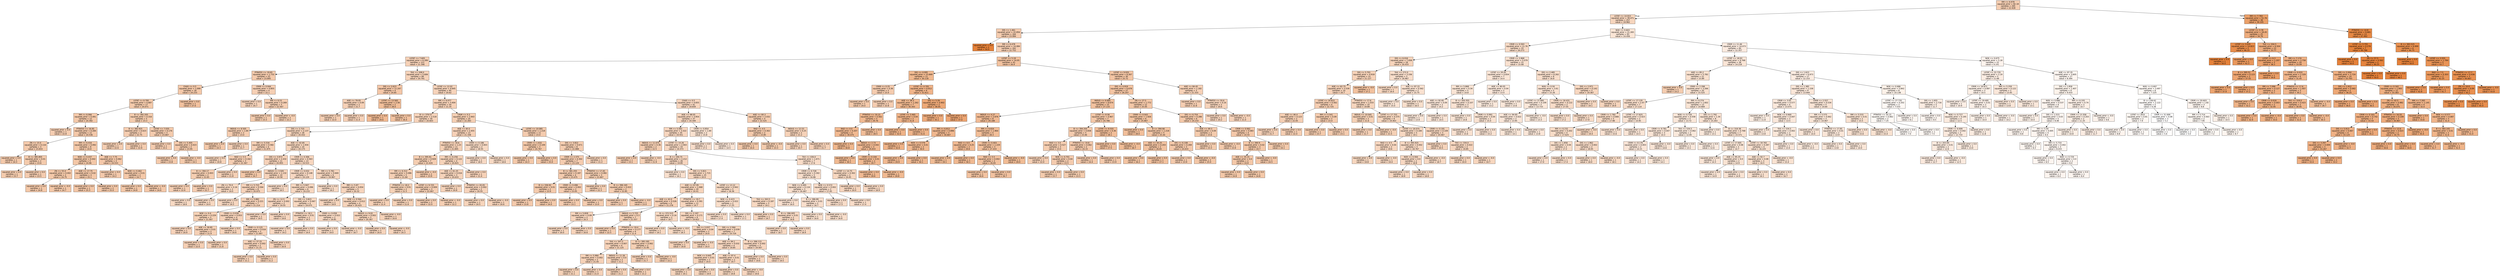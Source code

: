 digraph Tree {
node [shape=box, style="filled", color="black", fontname="helvetica"] ;
edge [fontname="helvetica"] ;
0 [label="RM <= 6.978\nsquared_error = 82.18\nsamples = 295\nvalue = 22.428", fillcolor="#f5ceb2"] ;
1 [label="LSTAT <= 14.915\nsquared_error = 39.471\nsamples = 257\nvalue = 19.962", fillcolor="#f6d5bd"] ;
0 -> 1 [labeldistance=2.5, labelangle=45, headlabel="True"] ;
2 [label="DIS <= 1.461\nsquared_error = 22.856\nsamples = 164\nvalue = 23.084", fillcolor="#f5ccaf"] ;
1 -> 2 ;
3 [label="squared_error = 0.0\nsamples = 2\nvalue = 50.0", fillcolor="#e58139"] ;
2 -> 3 ;
4 [label="RM <= 6.478\nsquared_error = 14.084\nsamples = 162\nvalue = 22.752", fillcolor="#f5cdb1"] ;
2 -> 4 ;
5 [label="LSTAT <= 7.605\nsquared_error = 6.289\nsamples = 121\nvalue = 21.346", fillcolor="#f6d1b7"] ;
4 -> 5 ;
6 [label="PTRATIO <= 19.65\nsquared_error = 1.732\nsamples = 22\nvalue = 23.845", fillcolor="#f4caac"] ;
5 -> 6 ;
7 [label="CHAS <= 0.5\nsquared_error = 1.099\nsamples = 18\nvalue = 24.233", fillcolor="#f4c9aa"] ;
6 -> 7 ;
8 [label="LSTAT <= 6.795\nsquared_error = 0.687\nsamples = 17\nvalue = 24.071", fillcolor="#f4caab"] ;
7 -> 8 ;
9 [label="RM <= 6.066\nsquared_error = 0.491\nsamples = 12\nvalue = 24.392", fillcolor="#f4c9aa"] ;
8 -> 9 ;
10 [label="squared_error = 0.0\nsamples = 1\nvalue = 22.8", fillcolor="#f5cdb1"] ;
9 -> 10 ;
11 [label="PTRATIO <= 16.95\nsquared_error = 0.284\nsamples = 11\nvalue = 24.536", fillcolor="#f4c8a9"] ;
9 -> 11 ;
12 [label="ZN <= 15.0\nsquared_error = 0.116\nsamples = 3\nvalue = 23.833", fillcolor="#f4caac"] ;
11 -> 12 ;
13 [label="squared_error = 0.0\nsamples = 1\nvalue = 24.3", fillcolor="#f4c9aa"] ;
12 -> 13 ;
14 [label="B <= 385.805\nsquared_error = 0.01\nsamples = 2\nvalue = 23.6", fillcolor="#f4cbad"] ;
12 -> 14 ;
15 [label="squared_error = 0.0\nsamples = 1\nvalue = 23.7", fillcolor="#f4cbad"] ;
14 -> 15 ;
16 [label="squared_error = 0.0\nsamples = 1\nvalue = 23.5", fillcolor="#f4cbae"] ;
14 -> 16 ;
17 [label="RM <= 6.416\nsquared_error = 0.092\nsamples = 8\nvalue = 24.8", fillcolor="#f4c8a8"] ;
11 -> 17 ;
18 [label="NOX <= 0.437\nsquared_error = 0.042\nsamples = 5\nvalue = 24.96", fillcolor="#f3c7a7"] ;
17 -> 18 ;
19 [label="ZN <= 55.0\nsquared_error = 0.002\nsamples = 2\nvalue = 24.75", fillcolor="#f4c8a8"] ;
18 -> 19 ;
20 [label="squared_error = 0.0\nsamples = 1\nvalue = 24.8", fillcolor="#f4c8a8"] ;
19 -> 20 ;
21 [label="squared_error = -0.0\nsamples = 1\nvalue = 24.7", fillcolor="#f4c8a8"] ;
19 -> 21 ;
22 [label="AGE <= 17.75\nsquared_error = 0.02\nsamples = 3\nvalue = 25.1", fillcolor="#f3c7a7"] ;
18 -> 22 ;
23 [label="squared_error = 0.0\nsamples = 1\nvalue = 25.3", fillcolor="#f3c6a6"] ;
22 -> 23 ;
24 [label="squared_error = 0.0\nsamples = 2\nvalue = 25.0", fillcolor="#f3c7a7"] ;
22 -> 24 ;
25 [label="AGE <= 7.75\nsquared_error = 0.062\nsamples = 3\nvalue = 24.533", fillcolor="#f4c8a9"] ;
17 -> 25 ;
26 [label="squared_error = 0.0\nsamples = 1\nvalue = 24.2", fillcolor="#f4c9ab"] ;
25 -> 26 ;
27 [label="NOX <= 0.462\nsquared_error = 0.01\nsamples = 2\nvalue = 24.7", fillcolor="#f4c8a8"] ;
25 -> 27 ;
28 [label="squared_error = 0.0\nsamples = 1\nvalue = 24.8", fillcolor="#f4c8a8"] ;
27 -> 28 ;
29 [label="squared_error = -0.0\nsamples = 1\nvalue = 24.6", fillcolor="#f4c8a9"] ;
27 -> 29 ;
30 [label="B <= 392.205\nsquared_error = 0.316\nsamples = 5\nvalue = 23.3", fillcolor="#f4ccae"] ;
8 -> 30 ;
31 [label="B <= 382.925\nsquared_error = 0.023\nsamples = 2\nvalue = 22.75", fillcolor="#f5cdb1"] ;
30 -> 31 ;
32 [label="squared_error = 0.0\nsamples = 1\nvalue = 22.6", fillcolor="#f5ceb2"] ;
31 -> 32 ;
33 [label="squared_error = 0.0\nsamples = 1\nvalue = 22.9", fillcolor="#f5cdb0"] ;
31 -> 33 ;
34 [label="LSTAT <= 7.035\nsquared_error = 0.176\nsamples = 3\nvalue = 23.667", fillcolor="#f4cbad"] ;
30 -> 34 ;
35 [label="squared_error = 0.0\nsamples = 1\nvalue = 23.1", fillcolor="#f5ccaf"] ;
34 -> 35 ;
36 [label="DIS <= 5.405\nsquared_error = 0.023\nsamples = 2\nvalue = 23.95", fillcolor="#f4caac"] ;
34 -> 36 ;
37 [label="squared_error = 0.0\nsamples = 1\nvalue = 23.8", fillcolor="#f4caac"] ;
36 -> 37 ;
38 [label="squared_error = -0.0\nsamples = 1\nvalue = 24.1", fillcolor="#f4caab"] ;
36 -> 38 ;
39 [label="squared_error = 0.0\nsamples = 1\nvalue = 27.0", fillcolor="#f2c19e"] ;
7 -> 39 ;
40 [label="CRIM <= 0.044\nsquared_error = 0.855\nsamples = 4\nvalue = 22.1", fillcolor="#f5cfb4"] ;
6 -> 40 ;
41 [label="squared_error = 0.0\nsamples = 1\nvalue = 20.7", fillcolor="#f6d3ba"] ;
40 -> 41 ;
42 [label="RM <= 6.23\nsquared_error = 0.269\nsamples = 3\nvalue = 22.567", fillcolor="#f5ceb2"] ;
40 -> 42 ;
43 [label="squared_error = 0.0\nsamples = 1\nvalue = 23.3", fillcolor="#f4ccae"] ;
42 -> 43 ;
44 [label="squared_error = -0.0\nsamples = 2\nvalue = 22.2", fillcolor="#f5cfb3"] ;
42 -> 44 ;
45 [label="TAX <= 208.0\nsquared_error = 5.606\nsamples = 99\nvalue = 20.791", fillcolor="#f6d3ba"] ;
5 -> 45 ;
46 [label="DIS <= 2.623\nsquared_error = 11.247\nsamples = 4\nvalue = 24.85", fillcolor="#f4c7a8"] ;
45 -> 46 ;
47 [label="AGE <= 79.05\nsquared_error = 0.09\nsamples = 2\nvalue = 21.7", fillcolor="#f5d0b6"] ;
46 -> 47 ;
48 [label="squared_error = 0.0\nsamples = 1\nvalue = 22.0", fillcolor="#f5cfb4"] ;
47 -> 48 ;
49 [label="squared_error = 0.0\nsamples = 1\nvalue = 21.4", fillcolor="#f6d1b7"] ;
47 -> 49 ;
50 [label="LSTAT <= 13.565\nsquared_error = 2.56\nsamples = 2\nvalue = 28.0", fillcolor="#f2bf9a"] ;
46 -> 50 ;
51 [label="squared_error = 0.0\nsamples = 1\nvalue = 29.6", fillcolor="#f1ba93"] ;
50 -> 51 ;
52 [label="squared_error = 0.0\nsamples = 1\nvalue = 26.4", fillcolor="#f3c3a1"] ;
50 -> 52 ;
53 [label="LSTAT <= 12.02\nsquared_error = 4.645\nsamples = 95\nvalue = 20.62", fillcolor="#f6d3ba"] ;
45 -> 53 ;
54 [label="RM <= 6.077\nsquared_error = 3.404\nsamples = 54\nvalue = 21.35", fillcolor="#f6d1b7"] ;
53 -> 54 ;
55 [label="B <= 379.57\nsquared_error = 2.518\nsamples = 30\nvalue = 20.603", fillcolor="#f6d3ba"] ;
54 -> 55 ;
56 [label="INDUS <= 8.505\nsquared_error = 1.69\nsamples = 2\nvalue = 23.0", fillcolor="#f5cdb0"] ;
55 -> 56 ;
57 [label="squared_error = 0.0\nsamples = 1\nvalue = 24.3", fillcolor="#f4c9aa"] ;
56 -> 57 ;
58 [label="squared_error = 0.0\nsamples = 1\nvalue = 21.7", fillcolor="#f5d0b6"] ;
56 -> 58 ;
59 [label="DIS <= 2.725\nsquared_error = 2.137\nsamples = 28\nvalue = 20.432", fillcolor="#f6d4bb"] ;
55 -> 59 ;
60 [label="RM <= 5.534\nsquared_error = 0.582\nsamples = 4\nvalue = 21.975", fillcolor="#f5cfb4"] ;
59 -> 60 ;
61 [label="squared_error = 0.0\nsamples = 1\nvalue = 20.8", fillcolor="#f6d3b9"] ;
60 -> 61 ;
62 [label="RAD <= 5.5\nsquared_error = 0.162\nsamples = 3\nvalue = 22.367", fillcolor="#f5ceb3"] ;
60 -> 62 ;
63 [label="B <= 394.17\nsquared_error = 0.003\nsamples = 2\nvalue = 22.65", fillcolor="#f5ceb1"] ;
62 -> 63 ;
64 [label="squared_error = 0.0\nsamples = 1\nvalue = 22.6", fillcolor="#f5ceb2"] ;
63 -> 64 ;
65 [label="squared_error = 0.0\nsamples = 1\nvalue = 22.7", fillcolor="#f5cdb1"] ;
63 -> 65 ;
66 [label="squared_error = 0.0\nsamples = 1\nvalue = 21.8", fillcolor="#f5d0b5"] ;
62 -> 66 ;
67 [label="AGE <= 42.85\nsquared_error = 1.934\nsamples = 24\nvalue = 20.175", fillcolor="#f6d5bc"] ;
59 -> 67 ;
68 [label="DIS <= 3.973\nsquared_error = 2.432\nsamples = 11\nvalue = 20.955", fillcolor="#f6d2b9"] ;
67 -> 68 ;
69 [label="squared_error = 0.0\nsamples = 1\nvalue = 24.7", fillcolor="#f4c8a8"] ;
68 -> 69 ;
70 [label="INDUS <= 3.505\nsquared_error = 1.132\nsamples = 10\nvalue = 20.58", fillcolor="#f6d3ba"] ;
68 -> 70 ;
71 [label="ZN <= 70.0\nsquared_error = 0.16\nsamples = 2\nvalue = 19.0", fillcolor="#f7d8c1"] ;
70 -> 71 ;
72 [label="squared_error = 0.0\nsamples = 1\nvalue = 18.6", fillcolor="#f7d9c3"] ;
71 -> 72 ;
73 [label="squared_error = 0.0\nsamples = 1\nvalue = 19.4", fillcolor="#f7d7c0"] ;
71 -> 73 ;
74 [label="RM <= 5.722\nsquared_error = 0.594\nsamples = 8\nvalue = 20.975", fillcolor="#f6d2b9"] ;
70 -> 74 ;
75 [label="squared_error = 0.0\nsamples = 1\nvalue = 19.3", fillcolor="#f7d7c0"] ;
74 -> 75 ;
76 [label="RM <= 5.882\nsquared_error = 0.221\nsamples = 7\nvalue = 21.214", fillcolor="#f6d2b8"] ;
74 -> 76 ;
77 [label="NOX <= 0.4\nsquared_error = 0.229\nsamples = 3\nvalue = 21.567", fillcolor="#f5d1b6"] ;
76 -> 77 ;
78 [label="squared_error = 0.0\nsamples = 1\nvalue = 20.9", fillcolor="#f6d2b9"] ;
77 -> 78 ;
79 [label="AGE <= 30.85\nsquared_error = 0.01\nsamples = 2\nvalue = 21.9", fillcolor="#f5d0b5"] ;
77 -> 79 ;
80 [label="squared_error = 0.0\nsamples = 1\nvalue = 22.0", fillcolor="#f5cfb4"] ;
79 -> 80 ;
81 [label="squared_error = 0.0\nsamples = 1\nvalue = 21.8", fillcolor="#f5d0b5"] ;
79 -> 81 ;
82 [label="CRIM <= 0.036\nsquared_error = 0.053\nsamples = 4\nvalue = 20.95", fillcolor="#f6d2b9"] ;
76 -> 82 ;
83 [label="squared_error = 0.0\nsamples = 1\nvalue = 20.6", fillcolor="#f6d3ba"] ;
82 -> 83 ;
84 [label="CRIM <= 0.125\nsquared_error = 0.016\nsamples = 3\nvalue = 21.067", fillcolor="#f6d2b8"] ;
82 -> 84 ;
85 [label="AGE <= 37.25\nsquared_error = 0.002\nsamples = 2\nvalue = 21.15", fillcolor="#f6d2b8"] ;
84 -> 85 ;
86 [label="squared_error = 0.0\nsamples = 1\nvalue = 21.1", fillcolor="#f6d2b8"] ;
85 -> 86 ;
87 [label="squared_error = 0.0\nsamples = 1\nvalue = 21.2", fillcolor="#f6d2b8"] ;
85 -> 87 ;
88 [label="squared_error = 0.0\nsamples = 1\nvalue = 20.9", fillcolor="#f6d2b9"] ;
84 -> 88 ;
89 [label="CRIM <= 0.306\nsquared_error = 0.563\nsamples = 13\nvalue = 19.515", fillcolor="#f7d6bf"] ;
67 -> 89 ;
90 [label="CRIM <= 0.032\nsquared_error = 0.148\nsamples = 7\nvalue = 19.129", fillcolor="#f7d7c1"] ;
89 -> 90 ;
91 [label="squared_error = 0.0\nsamples = 1\nvalue = 18.5", fillcolor="#f7d9c4"] ;
90 -> 91 ;
92 [label="RM <= 5.947\nsquared_error = 0.096\nsamples = 6\nvalue = 19.233", fillcolor="#f7d7c0"] ;
90 -> 92 ;
93 [label="ZN <= 12.5\nsquared_error = 0.002\nsamples = 2\nvalue = 19.55", fillcolor="#f7d6bf"] ;
92 -> 93 ;
94 [label="squared_error = 0.0\nsamples = 1\nvalue = 19.5", fillcolor="#f7d6bf"] ;
93 -> 94 ;
95 [label="squared_error = 0.0\nsamples = 1\nvalue = 19.6", fillcolor="#f7d6bf"] ;
93 -> 95 ;
96 [label="DIS <= 3.823\nsquared_error = 0.067\nsamples = 4\nvalue = 19.075", fillcolor="#f7d8c1"] ;
92 -> 96 ;
97 [label="PTRATIO <= 18.1\nsquared_error = 0.01\nsamples = 2\nvalue = 19.3", fillcolor="#f7d7c0"] ;
96 -> 97 ;
98 [label="squared_error = 0.0\nsamples = 1\nvalue = 19.2", fillcolor="#f7d7c1"] ;
97 -> 98 ;
99 [label="squared_error = 0.0\nsamples = 1\nvalue = 19.4", fillcolor="#f7d7c0"] ;
97 -> 99 ;
100 [label="CRIM <= 0.058\nsquared_error = 0.022\nsamples = 2\nvalue = 18.85", fillcolor="#f7d8c2"] ;
96 -> 100 ;
101 [label="squared_error = 0.0\nsamples = 1\nvalue = 19.0", fillcolor="#f7d8c1"] ;
100 -> 101 ;
102 [label="squared_error = -0.0\nsamples = 1\nvalue = 18.7", fillcolor="#f7d9c3"] ;
100 -> 102 ;
103 [label="RM <= 5.781\nsquared_error = 0.669\nsamples = 6\nvalue = 19.967", fillcolor="#f6d5bd"] ;
89 -> 103 ;
104 [label="squared_error = 0.0\nsamples = 1\nvalue = 18.2", fillcolor="#f7dac5"] ;
103 -> 104 ;
105 [label="RM <= 5.87\nsquared_error = 0.054\nsamples = 5\nvalue = 20.32", fillcolor="#f6d4bc"] ;
103 -> 105 ;
106 [label="squared_error = 0.0\nsamples = 1\nvalue = 19.9", fillcolor="#f6d5bd"] ;
105 -> 106 ;
107 [label="NOX <= 0.564\nsquared_error = 0.012\nsamples = 4\nvalue = 20.425", fillcolor="#f6d4bb"] ;
105 -> 107 ;
108 [label="INDUS <= 9.02\nsquared_error = 0.002\nsamples = 3\nvalue = 20.367", fillcolor="#f6d4bb"] ;
107 -> 108 ;
109 [label="squared_error = 0.0\nsamples = 2\nvalue = 20.4", fillcolor="#f6d4bb"] ;
108 -> 109 ;
110 [label="squared_error = -0.0\nsamples = 1\nvalue = 20.3", fillcolor="#f6d4bc"] ;
108 -> 110 ;
111 [label="squared_error = -0.0\nsamples = 1\nvalue = 20.6", fillcolor="#f6d3ba"] ;
107 -> 111 ;
112 [label="CRIM <= 0.3\nsquared_error = 2.943\nsamples = 24\nvalue = 22.283", fillcolor="#f5cfb3"] ;
54 -> 112 ;
113 [label="AGE <= 83.5\nsquared_error = 2.455\nsamples = 13\nvalue = 21.338", fillcolor="#f6d1b7"] ;
112 -> 113 ;
114 [label="PTRATIO <= 18.6\nsquared_error = 1.23\nsamples = 11\nvalue = 21.845", fillcolor="#f5d0b5"] ;
113 -> 114 ;
115 [label="B <= 395.81\nsquared_error = 0.928\nsamples = 7\nvalue = 22.429", fillcolor="#f5ceb2"] ;
114 -> 115 ;
116 [label="RM <= 6.312\nsquared_error = 0.086\nsamples = 5\nvalue = 21.84", fillcolor="#f5d0b5"] ;
115 -> 116 ;
117 [label="PTRATIO <= 18.2\nsquared_error = 0.01\nsamples = 2\nvalue = 21.5", fillcolor="#f5d1b6"] ;
116 -> 117 ;
118 [label="squared_error = 0.0\nsamples = 1\nvalue = 21.4", fillcolor="#f6d1b7"] ;
117 -> 118 ;
119 [label="squared_error = 0.0\nsamples = 1\nvalue = 21.6", fillcolor="#f5d1b6"] ;
117 -> 119 ;
120 [label="LSTAT <= 9.725\nsquared_error = 0.009\nsamples = 3\nvalue = 22.067", fillcolor="#f5cfb4"] ;
116 -> 120 ;
121 [label="squared_error = 0.0\nsamples = 2\nvalue = 22.0", fillcolor="#f5cfb4"] ;
120 -> 121 ;
122 [label="squared_error = -0.0\nsamples = 1\nvalue = 22.2", fillcolor="#f5cfb3"] ;
120 -> 122 ;
123 [label="squared_error = -0.0\nsamples = 2\nvalue = 23.9", fillcolor="#f4caac"] ;
115 -> 123 ;
124 [label="RM <= 6.256\nsquared_error = 0.122\nsamples = 4\nvalue = 20.825", fillcolor="#f6d3b9"] ;
114 -> 124 ;
125 [label="AGE <= 61.25\nsquared_error = 0.016\nsamples = 3\nvalue = 20.633", fillcolor="#f6d3ba"] ;
124 -> 125 ;
126 [label="squared_error = 0.0\nsamples = 1\nvalue = 20.8", fillcolor="#f6d3b9"] ;
125 -> 126 ;
127 [label="PTRATIO <= 20.05\nsquared_error = 0.002\nsamples = 2\nvalue = 20.55", fillcolor="#f6d3bb"] ;
125 -> 127 ;
128 [label="squared_error = 0.0\nsamples = 1\nvalue = 20.5", fillcolor="#f6d4bb"] ;
127 -> 128 ;
129 [label="squared_error = -0.0\nsamples = 1\nvalue = 20.6", fillcolor="#f6d3ba"] ;
127 -> 129 ;
130 [label="squared_error = 0.0\nsamples = 1\nvalue = 21.4", fillcolor="#f6d1b7"] ;
124 -> 130 ;
131 [label="CRIM <= 0.186\nsquared_error = 0.003\nsamples = 2\nvalue = 18.55", fillcolor="#f7d9c3"] ;
113 -> 131 ;
132 [label="squared_error = 0.0\nsamples = 1\nvalue = 18.5", fillcolor="#f7d9c4"] ;
131 -> 132 ;
133 [label="squared_error = 0.0\nsamples = 1\nvalue = 18.6", fillcolor="#f7d9c3"] ;
131 -> 133 ;
134 [label="LSTAT <= 10.085\nsquared_error = 1.218\nsamples = 11\nvalue = 23.4", fillcolor="#f4cbae"] ;
112 -> 134 ;
135 [label="CRIM <= 1.632\nsquared_error = 0.109\nsamples = 3\nvalue = 24.767", fillcolor="#f4c8a8"] ;
134 -> 135 ;
136 [label="squared_error = 0.0\nsamples = 1\nvalue = 24.3", fillcolor="#f4c9aa"] ;
135 -> 136 ;
137 [label="squared_error = 0.0\nsamples = 2\nvalue = 25.0", fillcolor="#f3c7a7"] ;
135 -> 137 ;
138 [label="DIS <= 3.822\nsquared_error = 0.671\nsamples = 8\nvalue = 22.888", fillcolor="#f5cdb0"] ;
134 -> 138 ;
139 [label="CRIM <= 2.375\nsquared_error = 0.302\nsamples = 7\nvalue = 23.129", fillcolor="#f5ccaf"] ;
138 -> 139 ;
140 [label="B <= 381.255\nsquared_error = 0.187\nsamples = 4\nvalue = 23.475", fillcolor="#f4cbae"] ;
139 -> 140 ;
141 [label="B <= 336.92\nsquared_error = 0.01\nsamples = 2\nvalue = 23.9", fillcolor="#f4caac"] ;
140 -> 141 ;
142 [label="squared_error = 0.0\nsamples = 1\nvalue = 23.8", fillcolor="#f4caac"] ;
141 -> 142 ;
143 [label="squared_error = 0.0\nsamples = 1\nvalue = 24.0", fillcolor="#f4caab"] ;
141 -> 143 ;
144 [label="CRIM <= 0.496\nsquared_error = 0.002\nsamples = 2\nvalue = 23.05", fillcolor="#f5ccb0"] ;
140 -> 144 ;
145 [label="squared_error = 0.0\nsamples = 1\nvalue = 23.1", fillcolor="#f5ccaf"] ;
144 -> 145 ;
146 [label="squared_error = 0.0\nsamples = 1\nvalue = 23.0", fillcolor="#f5cdb0"] ;
144 -> 146 ;
147 [label="PTRATIO <= 17.45\nsquared_error = 0.082\nsamples = 3\nvalue = 22.667", fillcolor="#f5ceb1"] ;
139 -> 147 ;
148 [label="squared_error = 0.0\nsamples = 1\nvalue = 22.3", fillcolor="#f5cfb3"] ;
147 -> 148 ;
149 [label="B <= 396.165\nsquared_error = 0.022\nsamples = 2\nvalue = 22.85", fillcolor="#f5cdb0"] ;
147 -> 149 ;
150 [label="squared_error = 0.0\nsamples = 1\nvalue = 22.7", fillcolor="#f5cdb1"] ;
149 -> 150 ;
151 [label="squared_error = -0.0\nsamples = 1\nvalue = 23.0", fillcolor="#f5cdb0"] ;
149 -> 151 ;
152 [label="squared_error = 0.0\nsamples = 1\nvalue = 21.2", fillcolor="#f6d2b8"] ;
138 -> 152 ;
153 [label="CHAS <= 0.5\nsquared_error = 4.655\nsamples = 41\nvalue = 19.659", fillcolor="#f7d6bf"] ;
53 -> 153 ;
154 [label="AGE <= 98.05\nsquared_error = 3.954\nsamples = 37\nvalue = 19.349", fillcolor="#f7d7c0"] ;
153 -> 154 ;
155 [label="RM <= 5.583\nsquared_error = 3.322\nsamples = 35\nvalue = 19.551", fillcolor="#f7d6bf"] ;
154 -> 155 ;
156 [label="INDUS <= 11.075\nsquared_error = 0.36\nsamples = 2\nvalue = 22.5", fillcolor="#f5ceb2"] ;
155 -> 156 ;
157 [label="squared_error = 0.0\nsamples = 1\nvalue = 23.1", fillcolor="#f5ccaf"] ;
156 -> 157 ;
158 [label="squared_error = -0.0\nsamples = 1\nvalue = 21.9", fillcolor="#f5d0b5"] ;
156 -> 158 ;
159 [label="LSTAT <= 14.26\nsquared_error = 2.943\nsamples = 33\nvalue = 19.373", fillcolor="#f7d7c0"] ;
155 -> 159 ;
160 [label="B <= 194.75\nsquared_error = 2.212\nsamples = 26\nvalue = 19.85", fillcolor="#f6d5be"] ;
159 -> 160 ;
161 [label="squared_error = 0.0\nsamples = 1\nvalue = 16.1", fillcolor="#f9e0ce"] ;
160 -> 161 ;
162 [label="DIS <= 5.821\nsquared_error = 1.715\nsamples = 25\nvalue = 20.0", fillcolor="#f6d5bd"] ;
160 -> 162 ;
163 [label="AGE <= 67.95\nsquared_error = 1.068\nsamples = 20\nvalue = 20.41", fillcolor="#f6d4bb"] ;
162 -> 163 ;
164 [label="AGE <= 42.0\nsquared_error = 0.526\nsamples = 9\nvalue = 21.278", fillcolor="#f6d1b7"] ;
163 -> 164 ;
165 [label="RM <= 5.828\nsquared_error = 0.09\nsamples = 2\nvalue = 20.3", fillcolor="#f6d4bc"] ;
164 -> 165 ;
166 [label="squared_error = 0.0\nsamples = 1\nvalue = 20.0", fillcolor="#f6d5bd"] ;
165 -> 166 ;
167 [label="squared_error = 0.0\nsamples = 1\nvalue = 20.6", fillcolor="#f6d3ba"] ;
165 -> 167 ;
168 [label="INDUS <= 5.725\nsquared_error = 0.3\nsamples = 7\nvalue = 21.557", fillcolor="#f5d1b6"] ;
164 -> 168 ;
169 [label="squared_error = 0.0\nsamples = 1\nvalue = 22.5", fillcolor="#f5ceb2"] ;
168 -> 169 ;
170 [label="PTRATIO <= 19.4\nsquared_error = 0.177\nsamples = 6\nvalue = 21.4", fillcolor="#f6d1b7"] ;
168 -> 170 ;
171 [label="TAX <= 347.5\nsquared_error = 0.007\nsamples = 4\nvalue = 21.125", fillcolor="#f6d2b8"] ;
170 -> 171 ;
172 [label="RM <= 5.984\nsquared_error = 0.002\nsamples = 2\nvalue = 21.05", fillcolor="#f6d2b8"] ;
171 -> 172 ;
173 [label="squared_error = 0.0\nsamples = 1\nvalue = 21.1", fillcolor="#f6d2b8"] ;
172 -> 173 ;
174 [label="squared_error = 0.0\nsamples = 1\nvalue = 21.0", fillcolor="#f6d2b9"] ;
172 -> 174 ;
175 [label="INDUS <= 11.26\nsquared_error = 0.0\nsamples = 2\nvalue = 21.2", fillcolor="#f6d2b8"] ;
171 -> 175 ;
176 [label="squared_error = 0.0\nsamples = 1\nvalue = 21.2", fillcolor="#f6d2b8"] ;
175 -> 176 ;
177 [label="squared_error = 0.0\nsamples = 1\nvalue = 21.2", fillcolor="#f6d2b8"] ;
175 -> 177 ;
178 [label="B <= 395.195\nsquared_error = 0.062\nsamples = 2\nvalue = 21.95", fillcolor="#f5d0b4"] ;
170 -> 178 ;
179 [label="squared_error = 0.0\nsamples = 1\nvalue = 21.7", fillcolor="#f5d0b6"] ;
178 -> 179 ;
180 [label="squared_error = -0.0\nsamples = 1\nvalue = 22.2", fillcolor="#f5cfb3"] ;
178 -> 180 ;
181 [label="PTRATIO <= 19.7\nsquared_error = 0.391\nsamples = 11\nvalue = 19.7", fillcolor="#f7d6be"] ;
163 -> 181 ;
182 [label="B <= 372.515\nsquared_error = 0.16\nsamples = 2\nvalue = 18.7", fillcolor="#f7d9c3"] ;
181 -> 182 ;
183 [label="squared_error = 0.0\nsamples = 1\nvalue = 19.1", fillcolor="#f7d8c1"] ;
182 -> 183 ;
184 [label="squared_error = -0.0\nsamples = 1\nvalue = 18.3", fillcolor="#f7dac4"] ;
182 -> 184 ;
185 [label="DIS <= 2.197\nsquared_error = 0.171\nsamples = 9\nvalue = 19.922", fillcolor="#f6d5bd"] ;
181 -> 185 ;
186 [label="DIS <= 2.037\nsquared_error = 0.04\nsamples = 2\nvalue = 20.6", fillcolor="#f6d3ba"] ;
185 -> 186 ;
187 [label="squared_error = 0.0\nsamples = 1\nvalue = 20.8", fillcolor="#f6d3b9"] ;
186 -> 187 ;
188 [label="squared_error = -0.0\nsamples = 1\nvalue = 20.4", fillcolor="#f6d4bb"] ;
186 -> 188 ;
189 [label="DIS <= 2.584\nsquared_error = 0.039\nsamples = 7\nvalue = 19.729", fillcolor="#f6d6be"] ;
185 -> 189 ;
190 [label="AGE <= 94.1\nsquared_error = 0.032\nsamples = 4\nvalue = 19.85", fillcolor="#f6d5be"] ;
189 -> 190 ;
191 [label="NOX <= 0.645\nsquared_error = 0.01\nsamples = 2\nvalue = 20.0", fillcolor="#f6d5bd"] ;
190 -> 191 ;
192 [label="squared_error = 0.0\nsamples = 1\nvalue = 20.1", fillcolor="#f6d5bd"] ;
191 -> 192 ;
193 [label="squared_error = 0.0\nsamples = 1\nvalue = 19.9", fillcolor="#f6d5bd"] ;
191 -> 193 ;
194 [label="AGE <= 97.4\nsquared_error = 0.01\nsamples = 2\nvalue = 19.7", fillcolor="#f7d6be"] ;
190 -> 194 ;
195 [label="squared_error = 0.0\nsamples = 1\nvalue = 19.8", fillcolor="#f6d6be"] ;
194 -> 195 ;
196 [label="squared_error = -0.0\nsamples = 1\nvalue = 19.6", fillcolor="#f7d6bf"] ;
194 -> 196 ;
197 [label="B <= 396.115\nsquared_error = 0.002\nsamples = 3\nvalue = 19.567", fillcolor="#f7d6bf"] ;
189 -> 197 ;
198 [label="squared_error = 0.0\nsamples = 2\nvalue = 19.6", fillcolor="#f7d6bf"] ;
197 -> 198 ;
199 [label="squared_error = 0.0\nsamples = 1\nvalue = 19.5", fillcolor="#f7d6bf"] ;
197 -> 199 ;
200 [label="LSTAT <= 13.12\nsquared_error = 0.942\nsamples = 5\nvalue = 18.36", fillcolor="#f7dac4"] ;
162 -> 200 ;
201 [label="NOX <= 0.423\nsquared_error = 0.022\nsamples = 2\nvalue = 17.25", fillcolor="#f8ddc9"] ;
200 -> 201 ;
202 [label="squared_error = 0.0\nsamples = 1\nvalue = 17.4", fillcolor="#f8dcc8"] ;
201 -> 202 ;
203 [label="squared_error = 0.0\nsamples = 1\nvalue = 17.1", fillcolor="#f8ddca"] ;
201 -> 203 ;
204 [label="TAX <= 263.5\nsquared_error = 0.187\nsamples = 3\nvalue = 19.1", fillcolor="#f7d8c1"] ;
200 -> 204 ;
205 [label="squared_error = 0.0\nsamples = 1\nvalue = 19.7", fillcolor="#f7d6be"] ;
204 -> 205 ;
206 [label="B <= 396.005\nsquared_error = 0.01\nsamples = 2\nvalue = 18.8", fillcolor="#f7d8c2"] ;
204 -> 206 ;
207 [label="squared_error = 0.0\nsamples = 1\nvalue = 18.7", fillcolor="#f7d9c3"] ;
206 -> 207 ;
208 [label="squared_error = 0.0\nsamples = 1\nvalue = 18.9", fillcolor="#f7d8c2"] ;
206 -> 208 ;
209 [label="TAX <= 436.0\nsquared_error = 1.671\nsamples = 7\nvalue = 17.6", fillcolor="#f8dcc8"] ;
159 -> 209 ;
210 [label="CRIM <= 0.728\nsquared_error = 0.302\nsamples = 5\nvalue = 16.86", fillcolor="#f8decb"] ;
209 -> 210 ;
211 [label="NOX <= 0.495\nsquared_error = 0.116\nsamples = 3\nvalue = 16.467", fillcolor="#f8dfcd"] ;
210 -> 211 ;
212 [label="squared_error = 0.0\nsamples = 1\nvalue = 16.0", fillcolor="#f9e0cf"] ;
211 -> 212 ;
213 [label="B <= 386.89\nsquared_error = 0.01\nsamples = 2\nvalue = 16.7", fillcolor="#f8decc"] ;
211 -> 213 ;
214 [label="squared_error = 0.0\nsamples = 1\nvalue = 16.6", fillcolor="#f8dfcc"] ;
213 -> 214 ;
215 [label="squared_error = -0.0\nsamples = 1\nvalue = 16.8", fillcolor="#f8decb"] ;
213 -> 215 ;
216 [label="NOX <= 0.572\nsquared_error = 0.002\nsamples = 2\nvalue = 17.45", fillcolor="#f8dcc8"] ;
210 -> 216 ;
217 [label="squared_error = 0.0\nsamples = 1\nvalue = 17.5", fillcolor="#f8dcc8"] ;
216 -> 217 ;
218 [label="squared_error = 0.0\nsamples = 1\nvalue = 17.4", fillcolor="#f8dcc8"] ;
216 -> 218 ;
219 [label="LSTAT <= 14.75\nsquared_error = 0.302\nsamples = 2\nvalue = 19.45", fillcolor="#f7d7bf"] ;
209 -> 219 ;
220 [label="squared_error = 0.0\nsamples = 1\nvalue = 20.0", fillcolor="#f6d5bd"] ;
219 -> 220 ;
221 [label="squared_error = 0.0\nsamples = 1\nvalue = 18.9", fillcolor="#f7d8c2"] ;
219 -> 221 ;
222 [label="CRIM <= 0.854\nsquared_error = 1.69\nsamples = 2\nvalue = 15.8", fillcolor="#f9e1cf"] ;
154 -> 222 ;
223 [label="squared_error = 0.0\nsamples = 1\nvalue = 17.1", fillcolor="#f8ddca"] ;
222 -> 223 ;
224 [label="squared_error = 0.0\nsamples = 1\nvalue = 14.5", fillcolor="#fae4d5"] ;
222 -> 224 ;
225 [label="AGE <= 60.3\nsquared_error = 2.032\nsamples = 4\nvalue = 22.525", fillcolor="#f5ceb2"] ;
153 -> 225 ;
226 [label="RAD <= 4.5\nsquared_error = 0.302\nsamples = 2\nvalue = 23.85", fillcolor="#f4caac"] ;
225 -> 226 ;
227 [label="squared_error = 0.0\nsamples = 1\nvalue = 24.4", fillcolor="#f4c9aa"] ;
226 -> 227 ;
228 [label="squared_error = -0.0\nsamples = 1\nvalue = 23.3", fillcolor="#f4ccae"] ;
226 -> 228 ;
229 [label="INDUS <= 12.53\nsquared_error = 0.25\nsamples = 2\nvalue = 21.2", fillcolor="#f6d2b8"] ;
225 -> 229 ;
230 [label="squared_error = 0.0\nsamples = 1\nvalue = 20.7", fillcolor="#f6d3ba"] ;
229 -> 230 ;
231 [label="squared_error = 0.0\nsamples = 1\nvalue = 21.7", fillcolor="#f5d0b6"] ;
229 -> 231 ;
232 [label="LSTAT <= 5.19\nsquared_error = 14.05\nsamples = 41\nvalue = 26.9", fillcolor="#f2c29f"] ;
4 -> 232 ;
233 [label="DIS <= 4.095\nsquared_error = 15.669\nsamples = 11\nvalue = 30.118", fillcolor="#f0b990"] ;
232 -> 233 ;
234 [label="CRIM <= 0.25\nsquared_error = 0.36\nsamples = 2\nvalue = 23.4", fillcolor="#f4cbae"] ;
233 -> 234 ;
235 [label="squared_error = 0.0\nsamples = 1\nvalue = 24.0", fillcolor="#f4caab"] ;
234 -> 235 ;
236 [label="squared_error = 0.0\nsamples = 1\nvalue = 22.8", fillcolor="#f5cdb1"] ;
234 -> 236 ;
237 [label="LSTAT <= 4.705\nsquared_error = 6.812\nsamples = 9\nvalue = 31.611", fillcolor="#f0b48a"] ;
233 -> 237 ;
238 [label="AGE <= 38.3\nsquared_error = 1.262\nsamples = 7\nvalue = 30.343", fillcolor="#f0b88f"] ;
237 -> 238 ;
239 [label="PTRATIO <= 19.15\nsquared_error = 0.562\nsamples = 5\nvalue = 29.76", fillcolor="#f1ba92"] ;
238 -> 239 ;
240 [label="RAD <= 4.0\nsquared_error = 0.207\nsamples = 4\nvalue = 30.075", fillcolor="#f1b991"] ;
239 -> 240 ;
241 [label="squared_error = 0.0\nsamples = 1\nvalue = 30.8", fillcolor="#f0b78d"] ;
240 -> 241 ;
242 [label="INDUS <= 2.73\nsquared_error = 0.042\nsamples = 3\nvalue = 29.833", fillcolor="#f1b992"] ;
240 -> 242 ;
243 [label="squared_error = 0.0\nsamples = 1\nvalue = 30.1", fillcolor="#f0b991"] ;
242 -> 243 ;
244 [label="CRIM <= 0.104\nsquared_error = 0.01\nsamples = 2\nvalue = 29.7", fillcolor="#f1ba92"] ;
242 -> 244 ;
245 [label="squared_error = 0.0\nsamples = 1\nvalue = 29.6", fillcolor="#f1ba93"] ;
244 -> 245 ;
246 [label="squared_error = -0.0\nsamples = 1\nvalue = 29.8", fillcolor="#f1ba92"] ;
244 -> 246 ;
247 [label="squared_error = 0.0\nsamples = 1\nvalue = 28.5", fillcolor="#f1bd98"] ;
239 -> 247 ;
248 [label="LSTAT <= 3.465\nsquared_error = 0.04\nsamples = 2\nvalue = 31.8", fillcolor="#f0b489"] ;
238 -> 248 ;
249 [label="squared_error = 0.0\nsamples = 1\nvalue = 32.0", fillcolor="#efb388"] ;
248 -> 249 ;
250 [label="squared_error = 0.0\nsamples = 1\nvalue = 31.6", fillcolor="#f0b58a"] ;
248 -> 250 ;
251 [label="DIS <= 5.29\nsquared_error = 0.902\nsamples = 2\nvalue = 36.05", fillcolor="#eda876"] ;
237 -> 251 ;
252 [label="squared_error = 0.0\nsamples = 1\nvalue = 35.1", fillcolor="#eeab7b"] ;
251 -> 252 ;
253 [label="squared_error = 0.0\nsamples = 1\nvalue = 37.0", fillcolor="#eda572"] ;
251 -> 253 ;
254 [label="LSTAT <= 9.935\nsquared_error = 8.267\nsamples = 30\nvalue = 25.72", fillcolor="#f3c5a4"] ;
232 -> 254 ;
255 [label="DIS <= 4.919\nsquared_error = 6.678\nsamples = 27\nvalue = 26.207", fillcolor="#f3c4a2"] ;
254 -> 255 ;
256 [label="INDUS <= 6.685\nsquared_error = 8.674\nsamples = 15\nvalue = 27.133", fillcolor="#f2c19e"] ;
255 -> 256 ;
257 [label="INDUS <= 4.27\nsquared_error = 2.876\nsamples = 8\nvalue = 29.188", fillcolor="#f1bb95"] ;
256 -> 257 ;
258 [label="RM <= 6.812\nsquared_error = 0.896\nsamples = 3\nvalue = 30.667", fillcolor="#f0b78e"] ;
257 -> 258 ;
259 [label="squared_error = 0.0\nsamples = 1\nvalue = 32.0", fillcolor="#efb388"] ;
258 -> 259 ;
260 [label="NOX <= 0.579\nsquared_error = 0.01\nsamples = 2\nvalue = 30.0", fillcolor="#f1b991"] ;
258 -> 260 ;
261 [label="squared_error = 0.0\nsamples = 1\nvalue = 29.9", fillcolor="#f1b991"] ;
260 -> 261 ;
262 [label="squared_error = 0.0\nsamples = 1\nvalue = 30.1", fillcolor="#f0b991"] ;
260 -> 262 ;
263 [label="RM <= 6.624\nsquared_error = 1.964\nsamples = 5\nvalue = 28.3", fillcolor="#f2be98"] ;
257 -> 263 ;
264 [label="RAD <= 6.0\nsquared_error = 0.25\nsamples = 2\nvalue = 29.6", fillcolor="#f1ba93"] ;
263 -> 264 ;
265 [label="squared_error = 0.0\nsamples = 1\nvalue = 29.1", fillcolor="#f1bc95"] ;
264 -> 265 ;
266 [label="squared_error = 0.0\nsamples = 1\nvalue = 30.1", fillcolor="#f0b991"] ;
264 -> 266 ;
267 [label="CRIM <= 0.403\nsquared_error = 1.229\nsamples = 3\nvalue = 27.433", fillcolor="#f2c09c"] ;
263 -> 267 ;
268 [label="RAD <= 5.5\nsquared_error = 0.002\nsamples = 2\nvalue = 26.65", fillcolor="#f2c2a0"] ;
267 -> 268 ;
269 [label="squared_error = 0.0\nsamples = 1\nvalue = 26.6", fillcolor="#f3c3a0"] ;
268 -> 269 ;
270 [label="squared_error = 0.0\nsamples = 1\nvalue = 26.7", fillcolor="#f2c2a0"] ;
268 -> 270 ;
271 [label="squared_error = -0.0\nsamples = 1\nvalue = 29.0", fillcolor="#f1bc95"] ;
267 -> 271 ;
272 [label="LSTAT <= 8.58\nsquared_error = 4.967\nsamples = 7\nvalue = 24.786", fillcolor="#f4c8a8"] ;
256 -> 272 ;
273 [label="B <= 394.205\nsquared_error = 0.658\nsamples = 5\nvalue = 23.46", fillcolor="#f4cbae"] ;
272 -> 273 ;
274 [label="RAD <= 3.0\nsquared_error = 0.527\nsamples = 3\nvalue = 23.0", fillcolor="#f5cdb0"] ;
273 -> 274 ;
275 [label="squared_error = 0.0\nsamples = 1\nvalue = 22.0", fillcolor="#f5cfb4"] ;
274 -> 275 ;
276 [label="NOX <= 0.701\nsquared_error = 0.04\nsamples = 2\nvalue = 23.5", fillcolor="#f4cbae"] ;
274 -> 276 ;
277 [label="squared_error = 0.0\nsamples = 1\nvalue = 23.7", fillcolor="#f4cbad"] ;
276 -> 277 ;
278 [label="squared_error = 0.0\nsamples = 1\nvalue = 23.3", fillcolor="#f4ccae"] ;
276 -> 278 ;
279 [label="PTRATIO <= 19.8\nsquared_error = 0.062\nsamples = 2\nvalue = 24.15", fillcolor="#f4c9ab"] ;
273 -> 279 ;
280 [label="squared_error = 0.0\nsamples = 1\nvalue = 24.4", fillcolor="#f4c9aa"] ;
279 -> 280 ;
281 [label="squared_error = 0.0\nsamples = 1\nvalue = 23.9", fillcolor="#f4caac"] ;
279 -> 281 ;
282 [label="LSTAT <= 9.555\nsquared_error = 0.36\nsamples = 2\nvalue = 28.1", fillcolor="#f2be99"] ;
272 -> 282 ;
283 [label="squared_error = 0.0\nsamples = 1\nvalue = 27.5", fillcolor="#f2c09c"] ;
282 -> 283 ;
284 [label="squared_error = -0.0\nsamples = 1\nvalue = 28.7", fillcolor="#f1bd97"] ;
282 -> 284 ;
285 [label="ZN <= 27.5\nsquared_error = 1.772\nsamples = 12\nvalue = 25.05", fillcolor="#f3c7a7"] ;
255 -> 285 ;
286 [label="CRIM <= 0.043\nsquared_error = 1.926\nsamples = 6\nvalue = 25.867", fillcolor="#f3c5a3"] ;
285 -> 286 ;
287 [label="squared_error = 0.0\nsamples = 1\nvalue = 28.0", fillcolor="#f2bf9a"] ;
286 -> 287 ;
288 [label="B <= 394.66\nsquared_error = 1.218\nsamples = 5\nvalue = 25.44", fillcolor="#f3c6a5"] ;
286 -> 288 ;
289 [label="AGE <= 34.25\nsquared_error = 0.203\nsamples = 2\nvalue = 26.65", fillcolor="#f2c2a0"] ;
288 -> 289 ;
290 [label="squared_error = 0.0\nsamples = 1\nvalue = 26.2", fillcolor="#f3c4a2"] ;
289 -> 290 ;
291 [label="squared_error = 0.0\nsamples = 1\nvalue = 27.1", fillcolor="#f2c19e"] ;
289 -> 291 ;
292 [label="DIS <= 6.108\nsquared_error = 0.269\nsamples = 3\nvalue = 24.633", fillcolor="#f4c8a9"] ;
288 -> 292 ;
293 [label="squared_error = 0.0\nsamples = 1\nvalue = 23.9", fillcolor="#f4caac"] ;
292 -> 293 ;
294 [label="squared_error = -0.0\nsamples = 2\nvalue = 25.0", fillcolor="#f3c7a7"] ;
292 -> 294 ;
295 [label="DIS <= 6.754\nsquared_error = 0.286\nsamples = 6\nvalue = 24.233", fillcolor="#f4c9aa"] ;
285 -> 295 ;
296 [label="AGE <= 49.3\nsquared_error = 0.09\nsamples = 2\nvalue = 23.6", fillcolor="#f4cbad"] ;
295 -> 296 ;
297 [label="squared_error = 0.0\nsamples = 1\nvalue = 23.3", fillcolor="#f4ccae"] ;
296 -> 297 ;
298 [label="squared_error = -0.0\nsamples = 1\nvalue = 23.9", fillcolor="#f4caac"] ;
296 -> 298 ;
299 [label="CRIM <= 0.062\nsquared_error = 0.083\nsamples = 4\nvalue = 24.55", fillcolor="#f4c8a9"] ;
295 -> 299 ;
300 [label="B <= 390.9\nsquared_error = 0.02\nsamples = 3\nvalue = 24.7", fillcolor="#f4c8a8"] ;
299 -> 300 ;
301 [label="AGE <= 35.15\nsquared_error = 0.0\nsamples = 2\nvalue = 24.8", fillcolor="#f4c8a8"] ;
300 -> 301 ;
302 [label="squared_error = 0.0\nsamples = 1\nvalue = 24.8", fillcolor="#f4c8a8"] ;
301 -> 302 ;
303 [label="squared_error = 0.0\nsamples = 1\nvalue = 24.8", fillcolor="#f4c8a8"] ;
301 -> 303 ;
304 [label="squared_error = -0.0\nsamples = 1\nvalue = 24.5", fillcolor="#f4c8a9"] ;
300 -> 304 ;
305 [label="squared_error = 0.0\nsamples = 1\nvalue = 24.1", fillcolor="#f4caab"] ;
299 -> 305 ;
306 [label="AGE <= 84.45\nsquared_error = 1.182\nsamples = 3\nvalue = 21.333", fillcolor="#f6d1b7"] ;
254 -> 306 ;
307 [label="squared_error = 0.0\nsamples = 1\nvalue = 22.8", fillcolor="#f5cdb1"] ;
306 -> 307 ;
308 [label="PTRATIO <= 20.6\nsquared_error = 0.16\nsamples = 2\nvalue = 20.6", fillcolor="#f6d3ba"] ;
306 -> 308 ;
309 [label="squared_error = 0.0\nsamples = 1\nvalue = 20.2", fillcolor="#f6d4bc"] ;
308 -> 309 ;
310 [label="squared_error = -0.0\nsamples = 1\nvalue = 21.0", fillcolor="#f6d2b9"] ;
308 -> 310 ;
311 [label="NOX <= 0.603\nsquared_error = 21.265\nsamples = 93\nvalue = 14.456", fillcolor="#fae5d5"] ;
1 -> 311 ;
312 [label="CRIM <= 0.593\nsquared_error = 11.76\nsamples = 33\nvalue = 18.273", fillcolor="#f7dac5"] ;
311 -> 312 ;
313 [label="DIS <= 6.016\nsquared_error = 7.058\nsamples = 18\nvalue = 20.433", fillcolor="#f6d4bb"] ;
312 -> 313 ;
314 [label="DIS <= 5.701\nsquared_error = 4.918\nsamples = 15\nvalue = 21.127", fillcolor="#f6d2b8"] ;
313 -> 314 ;
315 [label="AGE <= 62.75\nsquared_error = 2.539\nsamples = 14\nvalue = 20.7", fillcolor="#f6d3ba"] ;
314 -> 315 ;
316 [label="LSTAT <= 16.815\nsquared_error = 0.562\nsamples = 4\nvalue = 22.725", fillcolor="#f5cdb1"] ;
315 -> 316 ;
317 [label="AGE <= 46.4\nsquared_error = 0.123\nsamples = 2\nvalue = 22.05", fillcolor="#f5cfb4"] ;
316 -> 317 ;
318 [label="squared_error = 0.0\nsamples = 1\nvalue = 21.7", fillcolor="#f5d0b6"] ;
317 -> 318 ;
319 [label="squared_error = 0.0\nsamples = 1\nvalue = 22.4", fillcolor="#f5ceb2"] ;
317 -> 319 ;
320 [label="RM <= 5.541\nsquared_error = 0.09\nsamples = 2\nvalue = 23.4", fillcolor="#f4cbae"] ;
316 -> 320 ;
321 [label="squared_error = 0.0\nsamples = 1\nvalue = 23.7", fillcolor="#f4cbad"] ;
320 -> 321 ;
322 [label="squared_error = 0.0\nsamples = 1\nvalue = 23.1", fillcolor="#f5ccaf"] ;
320 -> 322 ;
323 [label="PTRATIO <= 17.6\nsquared_error = 1.033\nsamples = 10\nvalue = 19.89", fillcolor="#f6d5bd"] ;
315 -> 323 ;
324 [label="INDUS <= 10.045\nsquared_error = 0.01\nsamples = 2\nvalue = 21.6", fillcolor="#f5d1b6"] ;
323 -> 324 ;
325 [label="squared_error = 0.0\nsamples = 1\nvalue = 21.7", fillcolor="#f5d0b6"] ;
324 -> 325 ;
326 [label="squared_error = -0.0\nsamples = 1\nvalue = 21.5", fillcolor="#f5d1b6"] ;
324 -> 326 ;
327 [label="LSTAT <= 17.755\nsquared_error = 0.375\nsamples = 8\nvalue = 19.463", fillcolor="#f7d7bf"] ;
323 -> 327 ;
328 [label="LSTAT <= 16.075\nsquared_error = 0.184\nsamples = 5\nvalue = 19.1", fillcolor="#f7d8c1"] ;
327 -> 328 ;
329 [label="RAD <= 4.5\nsquared_error = 0.04\nsamples = 2\nvalue = 19.6", fillcolor="#f7d6bf"] ;
328 -> 329 ;
330 [label="squared_error = 0.0\nsamples = 1\nvalue = 19.8", fillcolor="#f6d6be"] ;
329 -> 330 ;
331 [label="squared_error = -0.0\nsamples = 1\nvalue = 19.4", fillcolor="#f7d7c0"] ;
329 -> 331 ;
332 [label="B <= 395.925\nsquared_error = 0.002\nsamples = 3\nvalue = 18.767", fillcolor="#f7d8c2"] ;
328 -> 332 ;
333 [label="NOX <= 0.564\nsquared_error = 0.0\nsamples = 2\nvalue = 18.8", fillcolor="#f7d8c2"] ;
332 -> 333 ;
334 [label="squared_error = 0.0\nsamples = 1\nvalue = 18.8", fillcolor="#f7d8c2"] ;
333 -> 334 ;
335 [label="squared_error = 0.0\nsamples = 1\nvalue = 18.8", fillcolor="#f7d8c2"] ;
333 -> 335 ;
336 [label="squared_error = -0.0\nsamples = 1\nvalue = 18.7", fillcolor="#f7d9c3"] ;
332 -> 336 ;
337 [label="CRIM <= 0.191\nsquared_error = 0.109\nsamples = 3\nvalue = 20.067", fillcolor="#f6d5bd"] ;
327 -> 337 ;
338 [label="squared_error = 0.0\nsamples = 1\nvalue = 20.5", fillcolor="#f6d4bb"] ;
337 -> 338 ;
339 [label="TAX <= 334.0\nsquared_error = 0.022\nsamples = 2\nvalue = 19.85", fillcolor="#f6d5be"] ;
337 -> 339 ;
340 [label="squared_error = 0.0\nsamples = 1\nvalue = 20.0", fillcolor="#f6d5bd"] ;
339 -> 340 ;
341 [label="squared_error = -0.0\nsamples = 1\nvalue = 19.7", fillcolor="#f7d6be"] ;
339 -> 341 ;
342 [label="squared_error = -0.0\nsamples = 1\nvalue = 27.1", fillcolor="#f2c19e"] ;
314 -> 342 ;
343 [label="TAX <= 272.0\nsquared_error = 3.336\nsamples = 3\nvalue = 16.967", fillcolor="#f8ddca"] ;
313 -> 343 ;
344 [label="squared_error = 0.0\nsamples = 1\nvalue = 19.4", fillcolor="#f7d7c0"] ;
343 -> 344 ;
345 [label="AGE <= 97.15\nsquared_error = 0.562\nsamples = 2\nvalue = 15.75", fillcolor="#f9e1d0"] ;
343 -> 345 ;
346 [label="squared_error = 0.0\nsamples = 1\nvalue = 15.0", fillcolor="#f9e3d3"] ;
345 -> 346 ;
347 [label="squared_error = 0.0\nsamples = 1\nvalue = 16.5", fillcolor="#f8dfcc"] ;
345 -> 347 ;
348 [label="CRIM <= 2.868\nsquared_error = 5.079\nsamples = 15\nvalue = 15.68", fillcolor="#f9e1d0"] ;
312 -> 348 ;
349 [label="LSTAT <= 20.45\nsquared_error = 0.654\nsamples = 7\nvalue = 14.4", fillcolor="#fae5d6"] ;
348 -> 349 ;
350 [label="RM <= 5.868\nsquared_error = 0.34\nsamples = 5\nvalue = 14.8", fillcolor="#f9e4d4"] ;
349 -> 350 ;
351 [label="AGE <= 92.85\nsquared_error = 0.09\nsamples = 2\nvalue = 14.2", fillcolor="#fae5d7"] ;
350 -> 351 ;
352 [label="squared_error = 0.0\nsamples = 1\nvalue = 13.9", fillcolor="#fae6d8"] ;
351 -> 352 ;
353 [label="squared_error = 0.0\nsamples = 1\nvalue = 14.5", fillcolor="#fae4d5"] ;
351 -> 353 ;
354 [label="B <= 350.355\nsquared_error = 0.107\nsamples = 3\nvalue = 15.2", fillcolor="#f9e2d2"] ;
350 -> 354 ;
355 [label="squared_error = 0.0\nsamples = 1\nvalue = 14.8", fillcolor="#f9e4d4"] ;
354 -> 355 ;
356 [label="CRIM <= 0.991\nsquared_error = 0.04\nsamples = 2\nvalue = 15.4", fillcolor="#f9e2d1"] ;
354 -> 356 ;
357 [label="squared_error = 0.0\nsamples = 1\nvalue = 15.6", fillcolor="#f9e1d0"] ;
356 -> 357 ;
358 [label="squared_error = 0.0\nsamples = 1\nvalue = 15.2", fillcolor="#f9e2d2"] ;
356 -> 358 ;
359 [label="AGE <= 90.05\nsquared_error = 0.04\nsamples = 2\nvalue = 13.4", fillcolor="#fae7da"] ;
349 -> 359 ;
360 [label="squared_error = 0.0\nsamples = 1\nvalue = 13.2", fillcolor="#fae8db"] ;
359 -> 360 ;
361 [label="squared_error = 0.0\nsamples = 1\nvalue = 13.6", fillcolor="#fae7d9"] ;
359 -> 361 ;
362 [label="DIS <= 2.485\nsquared_error = 6.262\nsamples = 8\nvalue = 16.8", fillcolor="#f8decb"] ;
348 -> 362 ;
363 [label="NOX <= 0.59\nsquared_error = 3.61\nsamples = 5\nvalue = 15.26", fillcolor="#f9e2d2"] ;
362 -> 363 ;
364 [label="LSTAT <= 21.895\nsquared_error = 0.109\nsamples = 3\nvalue = 13.733", fillcolor="#fae7d9"] ;
363 -> 364 ;
365 [label="AGE <= 94.85\nsquared_error = 0.022\nsamples = 2\nvalue = 13.95", fillcolor="#fae6d8"] ;
364 -> 365 ;
366 [label="squared_error = 0.0\nsamples = 1\nvalue = 14.1", fillcolor="#fae6d7"] ;
365 -> 366 ;
367 [label="squared_error = 0.0\nsamples = 1\nvalue = 13.8", fillcolor="#fae6d8"] ;
365 -> 367 ;
368 [label="squared_error = -0.0\nsamples = 1\nvalue = 13.3", fillcolor="#fae8da"] ;
364 -> 368 ;
369 [label="CRIM <= 16.431\nsquared_error = 0.122\nsamples = 2\nvalue = 17.55", fillcolor="#f8dcc8"] ;
363 -> 369 ;
370 [label="squared_error = 0.0\nsamples = 1\nvalue = 17.2", fillcolor="#f8ddc9"] ;
369 -> 370 ;
371 [label="squared_error = 0.0\nsamples = 1\nvalue = 17.9", fillcolor="#f8dbc6"] ;
369 -> 371 ;
372 [label="DIS <= 2.971\nsquared_error = 0.142\nsamples = 3\nvalue = 19.367", fillcolor="#f7d7c0"] ;
362 -> 372 ;
373 [label="squared_error = 0.0\nsamples = 2\nvalue = 19.1", fillcolor="#f7d8c1"] ;
372 -> 373 ;
374 [label="squared_error = 0.0\nsamples = 1\nvalue = 19.9", fillcolor="#f6d5bd"] ;
372 -> 374 ;
375 [label="CRIM <= 11.46\nsquared_error = 14.073\nsamples = 60\nvalue = 12.357", fillcolor="#fbeadf"] ;
311 -> 375 ;
376 [label="LSTAT <= 18.93\nsquared_error = 9.768\nsamples = 38\nvalue = 14.218", fillcolor="#fae5d6"] ;
375 -> 376 ;
377 [label="AGE <= 85.2\nsquared_error = 5.782\nsamples = 21\nvalue = 15.89", fillcolor="#f9e1cf"] ;
376 -> 377 ;
378 [label="squared_error = 0.0\nsamples = 1\nvalue = 23.2", fillcolor="#f4ccaf"] ;
377 -> 378 ;
379 [label="CRIM <= 2.298\nsquared_error = 3.266\nsamples = 20\nvalue = 15.525", fillcolor="#f9e2d1"] ;
377 -> 379 ;
380 [label="LSTAT <= 17.135\nsquared_error = 2.47\nsamples = 7\nvalue = 17.114", fillcolor="#f8ddca"] ;
379 -> 380 ;
381 [label="CRIM <= 1.782\nsquared_error = 0.666\nsamples = 5\nvalue = 17.98", fillcolor="#f8dbc6"] ;
380 -> 381 ;
382 [label="RM <= 6.232\nsquared_error = 0.202\nsamples = 4\nvalue = 17.625", fillcolor="#f8dcc7"] ;
381 -> 382 ;
383 [label="DIS <= 1.858\nsquared_error = 0.04\nsamples = 2\nvalue = 17.2", fillcolor="#f8ddc9"] ;
382 -> 383 ;
384 [label="squared_error = 0.0\nsamples = 1\nvalue = 17.0", fillcolor="#f8ddca"] ;
383 -> 384 ;
385 [label="squared_error = 0.0\nsamples = 1\nvalue = 17.4", fillcolor="#f8dcc8"] ;
383 -> 385 ;
386 [label="DIS <= 1.962\nsquared_error = 0.002\nsamples = 2\nvalue = 18.05", fillcolor="#f7dac6"] ;
382 -> 386 ;
387 [label="squared_error = 0.0\nsamples = 1\nvalue = 18.0", fillcolor="#f7dbc6"] ;
386 -> 387 ;
388 [label="squared_error = -0.0\nsamples = 1\nvalue = 18.1", fillcolor="#f7dac5"] ;
386 -> 388 ;
389 [label="squared_error = -0.0\nsamples = 1\nvalue = 19.4", fillcolor="#f7d7c0"] ;
381 -> 389 ;
390 [label="LSTAT <= 17.825\nsquared_error = 0.423\nsamples = 2\nvalue = 14.95", fillcolor="#f9e3d3"] ;
380 -> 390 ;
391 [label="squared_error = 0.0\nsamples = 1\nvalue = 15.6", fillcolor="#f9e1d0"] ;
390 -> 391 ;
392 [label="squared_error = 0.0\nsamples = 1\nvalue = 14.3", fillcolor="#fae5d6"] ;
390 -> 392 ;
393 [label="RM <= 6.274\nsquared_error = 1.602\nsamples = 13\nvalue = 14.669", fillcolor="#f9e4d4"] ;
379 -> 393 ;
394 [label="NOX <= 0.729\nsquared_error = 0.558\nsamples = 5\nvalue = 13.72", fillcolor="#fae7d9"] ;
393 -> 394 ;
395 [label="CRIM <= 9.781\nsquared_error = 0.047\nsamples = 3\nvalue = 14.3", fillcolor="#fae5d6"] ;
394 -> 395 ;
396 [label="CRIM <= 8.176\nsquared_error = 0.003\nsamples = 2\nvalue = 14.15", fillcolor="#fae5d7"] ;
395 -> 396 ;
397 [label="squared_error = 0.0\nsamples = 1\nvalue = 14.2", fillcolor="#fae5d7"] ;
396 -> 397 ;
398 [label="squared_error = 0.0\nsamples = 1\nvalue = 14.1", fillcolor="#fae6d7"] ;
396 -> 398 ;
399 [label="squared_error = -0.0\nsamples = 1\nvalue = 14.6", fillcolor="#f9e4d5"] ;
395 -> 399 ;
400 [label="TAX <= 534.5\nsquared_error = 0.062\nsamples = 2\nvalue = 12.85", fillcolor="#fae9dc"] ;
394 -> 400 ;
401 [label="squared_error = 0.0\nsamples = 1\nvalue = 13.1", fillcolor="#fae8db"] ;
400 -> 401 ;
402 [label="squared_error = 0.0\nsamples = 1\nvalue = 12.6", fillcolor="#fbeade"] ;
400 -> 402 ;
403 [label="DIS <= 1.792\nsquared_error = 1.34\nsamples = 8\nvalue = 15.263", fillcolor="#f9e2d2"] ;
393 -> 403 ;
404 [label="squared_error = 0.0\nsamples = 1\nvalue = 13.1", fillcolor="#fae8db"] ;
403 -> 404 ;
405 [label="B <= 318.38\nsquared_error = 0.768\nsamples = 7\nvalue = 15.571", fillcolor="#f9e1d0"] ;
403 -> 405 ;
406 [label="LSTAT <= 17.005\nsquared_error = 0.08\nsamples = 3\nvalue = 14.7", fillcolor="#f9e4d4"] ;
405 -> 406 ;
407 [label="squared_error = 0.0\nsamples = 1\nvalue = 14.3", fillcolor="#fae5d6"] ;
406 -> 407 ;
408 [label="AGE <= 95.25\nsquared_error = 0.0\nsamples = 2\nvalue = 14.9", fillcolor="#f9e3d3"] ;
406 -> 408 ;
409 [label="squared_error = 0.0\nsamples = 1\nvalue = 14.9", fillcolor="#f9e3d3"] ;
408 -> 409 ;
410 [label="squared_error = 0.0\nsamples = 1\nvalue = 14.9", fillcolor="#f9e3d3"] ;
408 -> 410 ;
411 [label="LSTAT <= 18.765\nsquared_error = 0.287\nsamples = 4\nvalue = 16.225", fillcolor="#f9e0ce"] ;
405 -> 411 ;
412 [label="AGE <= 92.7\nsquared_error = 0.08\nsamples = 3\nvalue = 16.5", fillcolor="#f8dfcc"] ;
411 -> 412 ;
413 [label="squared_error = 0.0\nsamples = 1\nvalue = 16.1", fillcolor="#f9e0ce"] ;
412 -> 413 ;
414 [label="squared_error = 0.0\nsamples = 2\nvalue = 16.7", fillcolor="#f8decc"] ;
412 -> 414 ;
415 [label="squared_error = -0.0\nsamples = 1\nvalue = 15.4", fillcolor="#f9e2d1"] ;
411 -> 415 ;
416 [label="DIS <= 1.623\nsquared_error = 6.973\nsamples = 17\nvalue = 12.153", fillcolor="#fbebe0"] ;
376 -> 416 ;
417 [label="DIS <= 1.385\nsquared_error = 1.158\nsamples = 9\nvalue = 13.944", fillcolor="#fae6d8"] ;
416 -> 417 ;
418 [label="CRIM <= 3.05\nsquared_error = 0.577\nsamples = 4\nvalue = 13.075", fillcolor="#fae8db"] ;
417 -> 418 ;
419 [label="squared_error = 0.0\nsamples = 1\nvalue = 11.8", fillcolor="#fbece1"] ;
418 -> 419 ;
420 [label="NOX <= 0.669\nsquared_error = 0.047\nsamples = 3\nvalue = 13.5", fillcolor="#fae7da"] ;
418 -> 420 ;
421 [label="squared_error = 0.0\nsamples = 1\nvalue = 13.8", fillcolor="#fae6d8"] ;
420 -> 421 ;
422 [label="TAX <= 534.5\nsquared_error = 0.002\nsamples = 2\nvalue = 13.35", fillcolor="#fae8da"] ;
420 -> 422 ;
423 [label="squared_error = 0.0\nsamples = 1\nvalue = 13.4", fillcolor="#fae7da"] ;
422 -> 423 ;
424 [label="squared_error = -0.0\nsamples = 1\nvalue = 13.3", fillcolor="#fae8da"] ;
422 -> 424 ;
425 [label="CRIM <= 2.557\nsquared_error = 0.534\nsamples = 5\nvalue = 14.64", fillcolor="#f9e4d5"] ;
417 -> 425 ;
426 [label="RM <= 5.575\nsquared_error = 0.062\nsamples = 3\nvalue = 14.067", fillcolor="#fae6d7"] ;
425 -> 426 ;
427 [label="squared_error = 0.0\nsamples = 1\nvalue = 14.4", fillcolor="#fae5d6"] ;
426 -> 427 ;
428 [label="PTRATIO <= 17.95\nsquared_error = 0.01\nsamples = 2\nvalue = 13.9", fillcolor="#fae6d8"] ;
426 -> 428 ;
429 [label="squared_error = 0.0\nsamples = 1\nvalue = 13.8", fillcolor="#fae6d8"] ;
428 -> 429 ;
430 [label="squared_error = 0.0\nsamples = 1\nvalue = 14.0", fillcolor="#fae6d7"] ;
428 -> 430 ;
431 [label="RM <= 5.533\nsquared_error = 0.01\nsamples = 2\nvalue = 15.5", fillcolor="#f9e2d1"] ;
425 -> 431 ;
432 [label="squared_error = 0.0\nsamples = 1\nvalue = 15.6", fillcolor="#f9e1d0"] ;
431 -> 432 ;
433 [label="squared_error = -0.0\nsamples = 1\nvalue = 15.4", fillcolor="#f9e2d1"] ;
431 -> 433 ;
434 [label="NOX <= 0.686\nsquared_error = 5.842\nsamples = 8\nvalue = 10.138", fillcolor="#fcf1e8"] ;
416 -> 434 ;
435 [label="LSTAT <= 27.735\nsquared_error = 0.202\nsamples = 3\nvalue = 7.533", fillcolor="#fef8f4"] ;
434 -> 435 ;
436 [label="PTRATIO <= 20.15\nsquared_error = 0.062\nsamples = 2\nvalue = 7.25", fillcolor="#fef9f5"] ;
435 -> 436 ;
437 [label="squared_error = 0.0\nsamples = 1\nvalue = 7.0", fillcolor="#fef9f6"] ;
436 -> 437 ;
438 [label="squared_error = 0.0\nsamples = 1\nvalue = 7.5", fillcolor="#fef8f4"] ;
436 -> 438 ;
439 [label="squared_error = 0.0\nsamples = 1\nvalue = 8.1", fillcolor="#fdf6f1"] ;
435 -> 439 ;
440 [label="DIS <= 1.655\nsquared_error = 2.716\nsamples = 5\nvalue = 11.7", fillcolor="#fbece2"] ;
434 -> 440 ;
441 [label="squared_error = 0.0\nsamples = 1\nvalue = 8.5", fillcolor="#fdf5f0"] ;
440 -> 441 ;
442 [label="NOX <= 0.727\nsquared_error = 0.195\nsamples = 4\nvalue = 12.5", fillcolor="#fbeade"] ;
440 -> 442 ;
443 [label="CRIM <= 6.699\nsquared_error = 0.042\nsamples = 3\nvalue = 12.733", fillcolor="#fbe9dd"] ;
442 -> 443 ;
444 [label="B <= 203.69\nsquared_error = 0.01\nsamples = 2\nvalue = 12.6", fillcolor="#fbeade"] ;
443 -> 444 ;
445 [label="squared_error = 0.0\nsamples = 1\nvalue = 12.7", fillcolor="#fbe9dd"] ;
444 -> 445 ;
446 [label="squared_error = -0.0\nsamples = 1\nvalue = 12.5", fillcolor="#fbeade"] ;
444 -> 446 ;
447 [label="squared_error = 0.0\nsamples = 1\nvalue = 13.0", fillcolor="#fae9dc"] ;
443 -> 447 ;
448 [label="squared_error = 0.0\nsamples = 1\nvalue = 11.8", fillcolor="#fbece1"] ;
442 -> 448 ;
449 [label="NOX <= 0.675\nsquared_error = 5.18\nsamples = 22\nvalue = 9.141", fillcolor="#fdf3ed"] ;
375 -> 449 ;
450 [label="LSTAT <= 22.735\nsquared_error = 2.19\nsamples = 5\nvalue = 11.68", fillcolor="#fbece2"] ;
449 -> 450 ;
451 [label="CRIM <= 16.871\nsquared_error = 0.087\nsamples = 3\nvalue = 10.5", fillcolor="#fcf0e7"] ;
450 -> 451 ;
452 [label="squared_error = 0.0\nsamples = 1\nvalue = 10.9", fillcolor="#fceee5"] ;
451 -> 452 ;
453 [label="LSTAT <= 19.495\nsquared_error = 0.01\nsamples = 2\nvalue = 10.3", fillcolor="#fcf0e8"] ;
451 -> 453 ;
454 [label="squared_error = 0.0\nsamples = 1\nvalue = 10.4", fillcolor="#fcf0e7"] ;
453 -> 454 ;
455 [label="squared_error = -0.0\nsamples = 1\nvalue = 10.2", fillcolor="#fcf0e8"] ;
453 -> 455 ;
456 [label="RM <= 5.259\nsquared_error = 0.122\nsamples = 2\nvalue = 13.45", fillcolor="#fae7da"] ;
450 -> 456 ;
457 [label="squared_error = 0.0\nsamples = 1\nvalue = 13.8", fillcolor="#fae6d8"] ;
456 -> 457 ;
458 [label="squared_error = 0.0\nsamples = 1\nvalue = 13.1", fillcolor="#fae8db"] ;
456 -> 458 ;
459 [label="AGE <= 97.35\nsquared_error = 3.605\nsamples = 17\nvalue = 8.394", fillcolor="#fdf5f0"] ;
449 -> 459 ;
460 [label="DIS <= 1.858\nsquared_error = 1.407\nsamples = 9\nvalue = 9.433", fillcolor="#fcf3eb"] ;
459 -> 460 ;
461 [label="NOX <= 0.686\nsquared_error = 0.537\nsamples = 6\nvalue = 8.8", fillcolor="#fdf4ee"] ;
460 -> 461 ;
462 [label="squared_error = 0.0\nsamples = 1\nvalue = 10.4", fillcolor="#fcf0e7"] ;
461 -> 462 ;
463 [label="DIS <= 1.523\nsquared_error = 0.03\nsamples = 5\nvalue = 8.48", fillcolor="#fdf5f0"] ;
461 -> 463 ;
464 [label="squared_error = 0.0\nsamples = 1\nvalue = 8.8", fillcolor="#fdf4ee"] ;
463 -> 464 ;
465 [label="RM <= 5.44\nsquared_error = 0.005\nsamples = 4\nvalue = 8.4", fillcolor="#fdf5f0"] ;
463 -> 465 ;
466 [label="squared_error = 0.0\nsamples = 1\nvalue = 8.3", fillcolor="#fdf6f0"] ;
465 -> 466 ;
467 [label="RM <= 5.733\nsquared_error = 0.002\nsamples = 3\nvalue = 8.433", fillcolor="#fdf5f0"] ;
465 -> 467 ;
468 [label="squared_error = 0.0\nsamples = 1\nvalue = 8.5", fillcolor="#fdf5f0"] ;
467 -> 468 ;
469 [label="NOX <= 0.729\nsquared_error = 0.0\nsamples = 2\nvalue = 8.4", fillcolor="#fdf5f0"] ;
467 -> 469 ;
470 [label="squared_error = 0.0\nsamples = 1\nvalue = 8.4", fillcolor="#fdf5f0"] ;
469 -> 470 ;
471 [label="squared_error = 0.0\nsamples = 1\nvalue = 8.4", fillcolor="#fdf5f0"] ;
469 -> 471 ;
472 [label="RM <= 6.335\nsquared_error = 0.74\nsamples = 3\nvalue = 10.7", fillcolor="#fcefe6"] ;
460 -> 472 ;
473 [label="CRIM <= 13.358\nsquared_error = 0.203\nsamples = 2\nvalue = 11.25", fillcolor="#fbeee4"] ;
472 -> 473 ;
474 [label="squared_error = 0.0\nsamples = 1\nvalue = 10.8", fillcolor="#fcefe5"] ;
473 -> 474 ;
475 [label="squared_error = 0.0\nsamples = 1\nvalue = 11.7", fillcolor="#fbece2"] ;
473 -> 475 ;
476 [label="squared_error = -0.0\nsamples = 1\nvalue = 9.6", fillcolor="#fcf2eb"] ;
472 -> 476 ;
477 [label="NOX <= 0.697\nsquared_error = 3.497\nsamples = 8\nvalue = 7.225", fillcolor="#fef9f5"] ;
459 -> 477 ;
478 [label="B <= 236.62\nsquared_error = 2.122\nsamples = 5\nvalue = 6.28", fillcolor="#fefbf9"] ;
477 -> 478 ;
479 [label="LSTAT <= 28.8\nsquared_error = 0.81\nsamples = 2\nvalue = 7.9", fillcolor="#fdf7f2"] ;
478 -> 479 ;
480 [label="squared_error = 0.0\nsamples = 1\nvalue = 8.8", fillcolor="#fdf4ee"] ;
479 -> 480 ;
481 [label="squared_error = 0.0\nsamples = 1\nvalue = 7.0", fillcolor="#fef9f6"] ;
479 -> 481 ;
482 [label="CRIM <= 31.699\nsquared_error = 0.08\nsamples = 3\nvalue = 5.2", fillcolor="#fffefe"] ;
478 -> 482 ;
483 [label="squared_error = 0.0\nsamples = 1\nvalue = 5.6", fillcolor="#fffdfc"] ;
482 -> 483 ;
484 [label="squared_error = 0.0\nsamples = 2\nvalue = 5.0", fillcolor="#ffffff"] ;
482 -> 484 ;
485 [label="CRIM <= 20.603\nsquared_error = 1.82\nsamples = 3\nvalue = 8.8", fillcolor="#fdf4ee"] ;
477 -> 485 ;
486 [label="RM <= 5.714\nsquared_error = 0.563\nsamples = 2\nvalue = 7.95", fillcolor="#fdf7f2"] ;
485 -> 486 ;
487 [label="squared_error = 0.0\nsamples = 1\nvalue = 7.2", fillcolor="#fef9f5"] ;
486 -> 487 ;
488 [label="squared_error = 0.0\nsamples = 1\nvalue = 8.7", fillcolor="#fdf5ef"] ;
486 -> 488 ;
489 [label="squared_error = 0.0\nsamples = 1\nvalue = 10.5", fillcolor="#fcf0e7"] ;
485 -> 489 ;
490 [label="RM <= 7.783\nsquared_error = 51.76\nsamples = 38\nvalue = 39.105", fillcolor="#eba069"] ;
0 -> 490 [labeldistance=2.5, labelangle=-45, headlabel="False"] ;
491 [label="LSTAT <= 3.78\nsquared_error = 18.45\nsamples = 25\nvalue = 34.76", fillcolor="#eeac7c"] ;
490 -> 491 ;
492 [label="LSTAT <= 3.035\nsquared_error = 14.823\nsamples = 2\nvalue = 46.15", fillcolor="#e78c4a"] ;
491 -> 492 ;
493 [label="squared_error = 0.0\nsamples = 1\nvalue = 50.0", fillcolor="#e58139"] ;
492 -> 493 ;
494 [label="squared_error = 0.0\nsamples = 1\nvalue = 42.3", fillcolor="#e9975b"] ;
492 -> 494 ;
495 [label="TAX <= 204.5\nsquared_error = 6.504\nsamples = 23\nvalue = 33.77", fillcolor="#eeae80"] ;
491 -> 495 ;
496 [label="LSTAT <= 6.3\nsquared_error = 1.207\nsamples = 3\nvalue = 38.3", fillcolor="#eca26c"] ;
495 -> 496 ;
497 [label="B <= 395.51\nsquared_error = 0.123\nsamples = 2\nvalue = 37.55", fillcolor="#eca470"] ;
496 -> 497 ;
498 [label="squared_error = 0.0\nsamples = 1\nvalue = 37.9", fillcolor="#eca36e"] ;
497 -> 498 ;
499 [label="squared_error = 0.0\nsamples = 1\nvalue = 37.2", fillcolor="#eca571"] ;
497 -> 499 ;
500 [label="squared_error = 0.0\nsamples = 1\nvalue = 39.8", fillcolor="#eb9e66"] ;
496 -> 500 ;
501 [label="RM <= 7.174\nsquared_error = 3.758\nsamples = 20\nvalue = 33.09", fillcolor="#efb083"] ;
495 -> 501 ;
502 [label="CRIM <= 0.033\nsquared_error = 2.329\nsamples = 6\nvalue = 31.45", fillcolor="#f0b58b"] ;
501 -> 502 ;
503 [label="RM <= 7.096\nsquared_error = 0.127\nsamples = 3\nvalue = 32.7", fillcolor="#efb185"] ;
502 -> 503 ;
504 [label="squared_error = 0.0\nsamples = 1\nvalue = 32.2", fillcolor="#efb387"] ;
503 -> 504 ;
505 [label="CRIM <= 0.019\nsquared_error = 0.003\nsamples = 2\nvalue = 32.95", fillcolor="#efb184"] ;
503 -> 505 ;
506 [label="squared_error = 0.0\nsamples = 1\nvalue = 32.9", fillcolor="#efb184"] ;
505 -> 506 ;
507 [label="squared_error = -0.0\nsamples = 1\nvalue = 33.0", fillcolor="#efb184"] ;
505 -> 507 ;
508 [label="PTRATIO <= 17.6\nsquared_error = 1.407\nsamples = 3\nvalue = 30.2", fillcolor="#f0b890"] ;
502 -> 508 ;
509 [label="TAX <= 318.0\nsquared_error = 0.423\nsamples = 2\nvalue = 30.95", fillcolor="#f0b68d"] ;
508 -> 509 ;
510 [label="squared_error = 0.0\nsamples = 1\nvalue = 31.6", fillcolor="#f0b58a"] ;
509 -> 510 ;
511 [label="squared_error = -0.0\nsamples = 1\nvalue = 30.3", fillcolor="#f0b890"] ;
509 -> 511 ;
512 [label="squared_error = -0.0\nsamples = 1\nvalue = 28.7", fillcolor="#f1bd97"] ;
508 -> 512 ;
513 [label="DIS <= 2.004\nsquared_error = 2.724\nsamples = 14\nvalue = 33.793", fillcolor="#eeae80"] ;
501 -> 513 ;
514 [label="DIS <= 1.912\nsquared_error = 0.062\nsamples = 2\nvalue = 36.25", fillcolor="#eda876"] ;
513 -> 514 ;
515 [label="squared_error = 0.0\nsamples = 1\nvalue = 36.0", fillcolor="#eda877"] ;
514 -> 515 ;
516 [label="squared_error = 0.0\nsamples = 1\nvalue = 36.5", fillcolor="#eda774"] ;
514 -> 516 ;
517 [label="CRIM <= 0.342\nsquared_error = 1.993\nsamples = 12\nvalue = 33.383", fillcolor="#efb082"] ;
513 -> 517 ;
518 [label="ZN <= 42.5\nsquared_error = 0.982\nsamples = 8\nvalue = 34.075", fillcolor="#eeae7f"] ;
517 -> 518 ;
519 [label="CRIM <= 0.163\nsquared_error = 0.742\nsamples = 5\nvalue = 33.54", fillcolor="#efaf81"] ;
518 -> 519 ;
520 [label="DIS <= 5.913\nsquared_error = 0.067\nsamples = 4\nvalue = 33.125", fillcolor="#efb083"] ;
519 -> 520 ;
521 [label="DIS <= 3.297\nsquared_error = 0.009\nsamples = 3\nvalue = 33.267", fillcolor="#efb083"] ;
520 -> 521 ;
522 [label="squared_error = 0.0\nsamples = 1\nvalue = 33.4", fillcolor="#efaf82"] ;
521 -> 522 ;
523 [label="squared_error = 0.0\nsamples = 2\nvalue = 33.2", fillcolor="#efb083"] ;
521 -> 523 ;
524 [label="squared_error = -0.0\nsamples = 1\nvalue = 32.7", fillcolor="#efb185"] ;
520 -> 524 ;
525 [label="squared_error = 0.0\nsamples = 1\nvalue = 35.2", fillcolor="#eeaa7a"] ;
519 -> 525 ;
526 [label="PTRATIO <= 16.55\nsquared_error = 0.109\nsamples = 3\nvalue = 34.967", fillcolor="#eeab7b"] ;
518 -> 526 ;
527 [label="PTRATIO <= 13.9\nsquared_error = 0.023\nsamples = 2\nvalue = 34.75", fillcolor="#eeac7c"] ;
526 -> 527 ;
528 [label="squared_error = 0.0\nsamples = 1\nvalue = 34.6", fillcolor="#eeac7d"] ;
527 -> 528 ;
529 [label="squared_error = 0.0\nsamples = 1\nvalue = 34.9", fillcolor="#eeab7b"] ;
527 -> 529 ;
530 [label="squared_error = -0.0\nsamples = 1\nvalue = 35.4", fillcolor="#edaa79"] ;
526 -> 530 ;
531 [label="RM <= 7.265\nsquared_error = 1.145\nsamples = 4\nvalue = 32.0", fillcolor="#efb388"] ;
517 -> 531 ;
532 [label="squared_error = 0.0\nsamples = 1\nvalue = 33.8", fillcolor="#eeae80"] ;
531 -> 532 ;
533 [label="NOX <= 0.577\nsquared_error = 0.087\nsamples = 3\nvalue = 31.4", fillcolor="#f0b58b"] ;
531 -> 533 ;
534 [label="B <= 383.105\nsquared_error = 0.01\nsamples = 2\nvalue = 31.6", fillcolor="#f0b58a"] ;
533 -> 534 ;
535 [label="squared_error = 0.0\nsamples = 1\nvalue = 31.7", fillcolor="#f0b48a"] ;
534 -> 535 ;
536 [label="squared_error = -0.0\nsamples = 1\nvalue = 31.5", fillcolor="#f0b58a"] ;
534 -> 536 ;
537 [label="squared_error = 0.0\nsamples = 1\nvalue = 31.0", fillcolor="#f0b68d"] ;
533 -> 537 ;
538 [label="PTRATIO <= 14.8\nsquared_error = 9.681\nsamples = 13\nvalue = 47.462", fillcolor="#e68844"] ;
490 -> 538 ;
539 [label="LSTAT <= 3.755\nsquared_error = 0.276\nsamples = 7\nvalue = 49.786", fillcolor="#e5823a"] ;
538 -> 539 ;
540 [label="squared_error = 0.0\nsamples = 5\nvalue = 50.0", fillcolor="#e58139"] ;
539 -> 540 ;
541 [label="ZN <= 57.5\nsquared_error = 0.562\nsamples = 2\nvalue = 49.25", fillcolor="#e5833c"] ;
539 -> 541 ;
542 [label="squared_error = 0.0\nsamples = 1\nvalue = 50.0", fillcolor="#e58139"] ;
541 -> 542 ;
543 [label="squared_error = 0.0\nsamples = 1\nvalue = 48.5", fillcolor="#e68540"] ;
541 -> 543 ;
544 [label="B <= 383.525\nsquared_error = 6.999\nsamples = 6\nvalue = 44.75", fillcolor="#e89050"] ;
538 -> 544 ;
545 [label="squared_error = 0.0\nsamples = 1\nvalue = 50.0", fillcolor="#e58139"] ;
544 -> 545 ;
546 [label="LSTAT <= 3.555\nsquared_error = 1.784\nsamples = 5\nvalue = 43.7", fillcolor="#e99355"] ;
544 -> 546 ;
547 [label="RAD <= 7.5\nsquared_error = 0.303\nsamples = 2\nvalue = 42.25", fillcolor="#e9975b"] ;
546 -> 547 ;
548 [label="squared_error = 0.0\nsamples = 1\nvalue = 42.8", fillcolor="#e99559"] ;
547 -> 548 ;
549 [label="squared_error = 0.0\nsamples = 1\nvalue = 41.7", fillcolor="#ea985e"] ;
547 -> 549 ;
550 [label="PTRATIO <= 17.7\nsquared_error = 0.436\nsamples = 3\nvalue = 44.667", fillcolor="#e89050"] ;
546 -> 550 ;
551 [label="ZN <= 10.0\nsquared_error = 0.09\nsamples = 2\nvalue = 45.1", fillcolor="#e88f4f"] ;
550 -> 551 ;
552 [label="squared_error = 0.0\nsamples = 1\nvalue = 44.8", fillcolor="#e89050"] ;
551 -> 552 ;
553 [label="squared_error = 0.0\nsamples = 1\nvalue = 45.4", fillcolor="#e88e4d"] ;
551 -> 553 ;
554 [label="squared_error = -0.0\nsamples = 1\nvalue = 43.8", fillcolor="#e99254"] ;
550 -> 554 ;
}